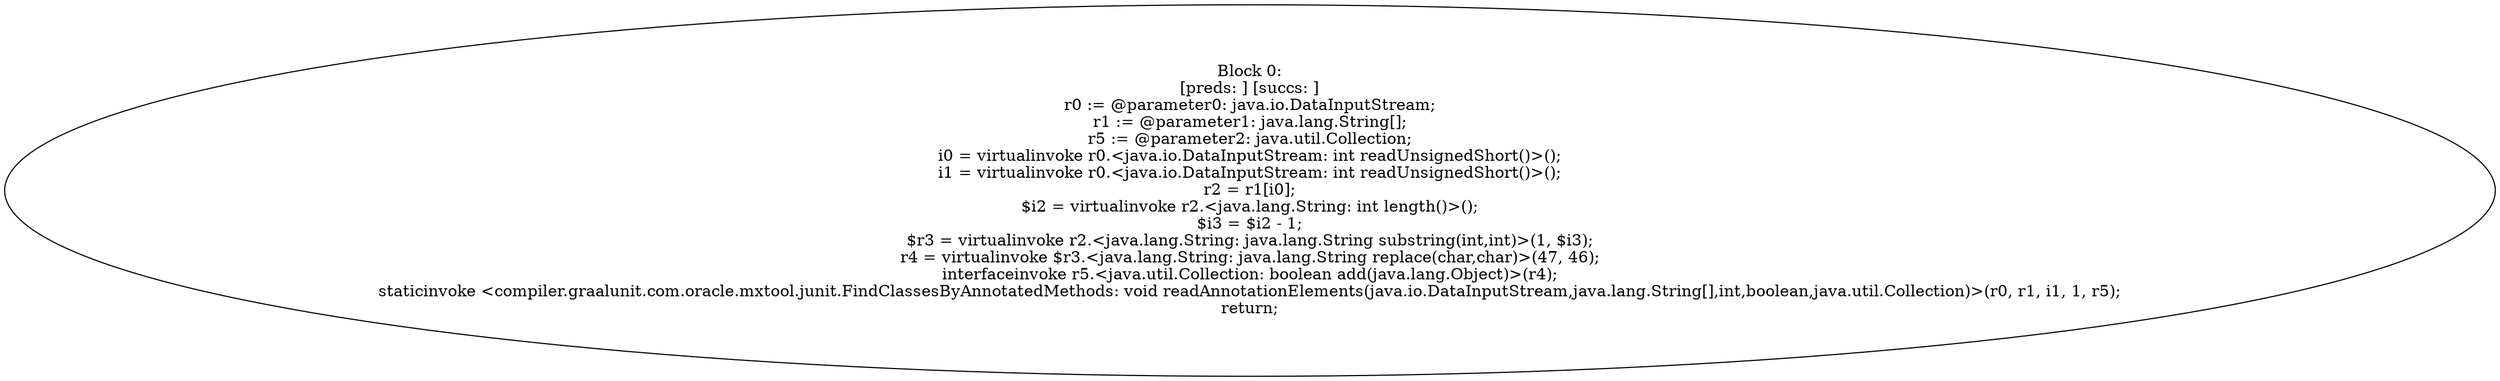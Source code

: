 digraph "unitGraph" {
    "Block 0:
[preds: ] [succs: ]
r0 := @parameter0: java.io.DataInputStream;
r1 := @parameter1: java.lang.String[];
r5 := @parameter2: java.util.Collection;
i0 = virtualinvoke r0.<java.io.DataInputStream: int readUnsignedShort()>();
i1 = virtualinvoke r0.<java.io.DataInputStream: int readUnsignedShort()>();
r2 = r1[i0];
$i2 = virtualinvoke r2.<java.lang.String: int length()>();
$i3 = $i2 - 1;
$r3 = virtualinvoke r2.<java.lang.String: java.lang.String substring(int,int)>(1, $i3);
r4 = virtualinvoke $r3.<java.lang.String: java.lang.String replace(char,char)>(47, 46);
interfaceinvoke r5.<java.util.Collection: boolean add(java.lang.Object)>(r4);
staticinvoke <compiler.graalunit.com.oracle.mxtool.junit.FindClassesByAnnotatedMethods: void readAnnotationElements(java.io.DataInputStream,java.lang.String[],int,boolean,java.util.Collection)>(r0, r1, i1, 1, r5);
return;
"
}
